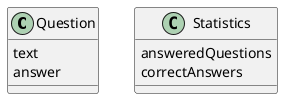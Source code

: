 @startuml

class Question {
	{field} text
	{field} answer
}

class Statistics {
	{field} answeredQuestions
	{field} correctAnswers
}

@enduml

